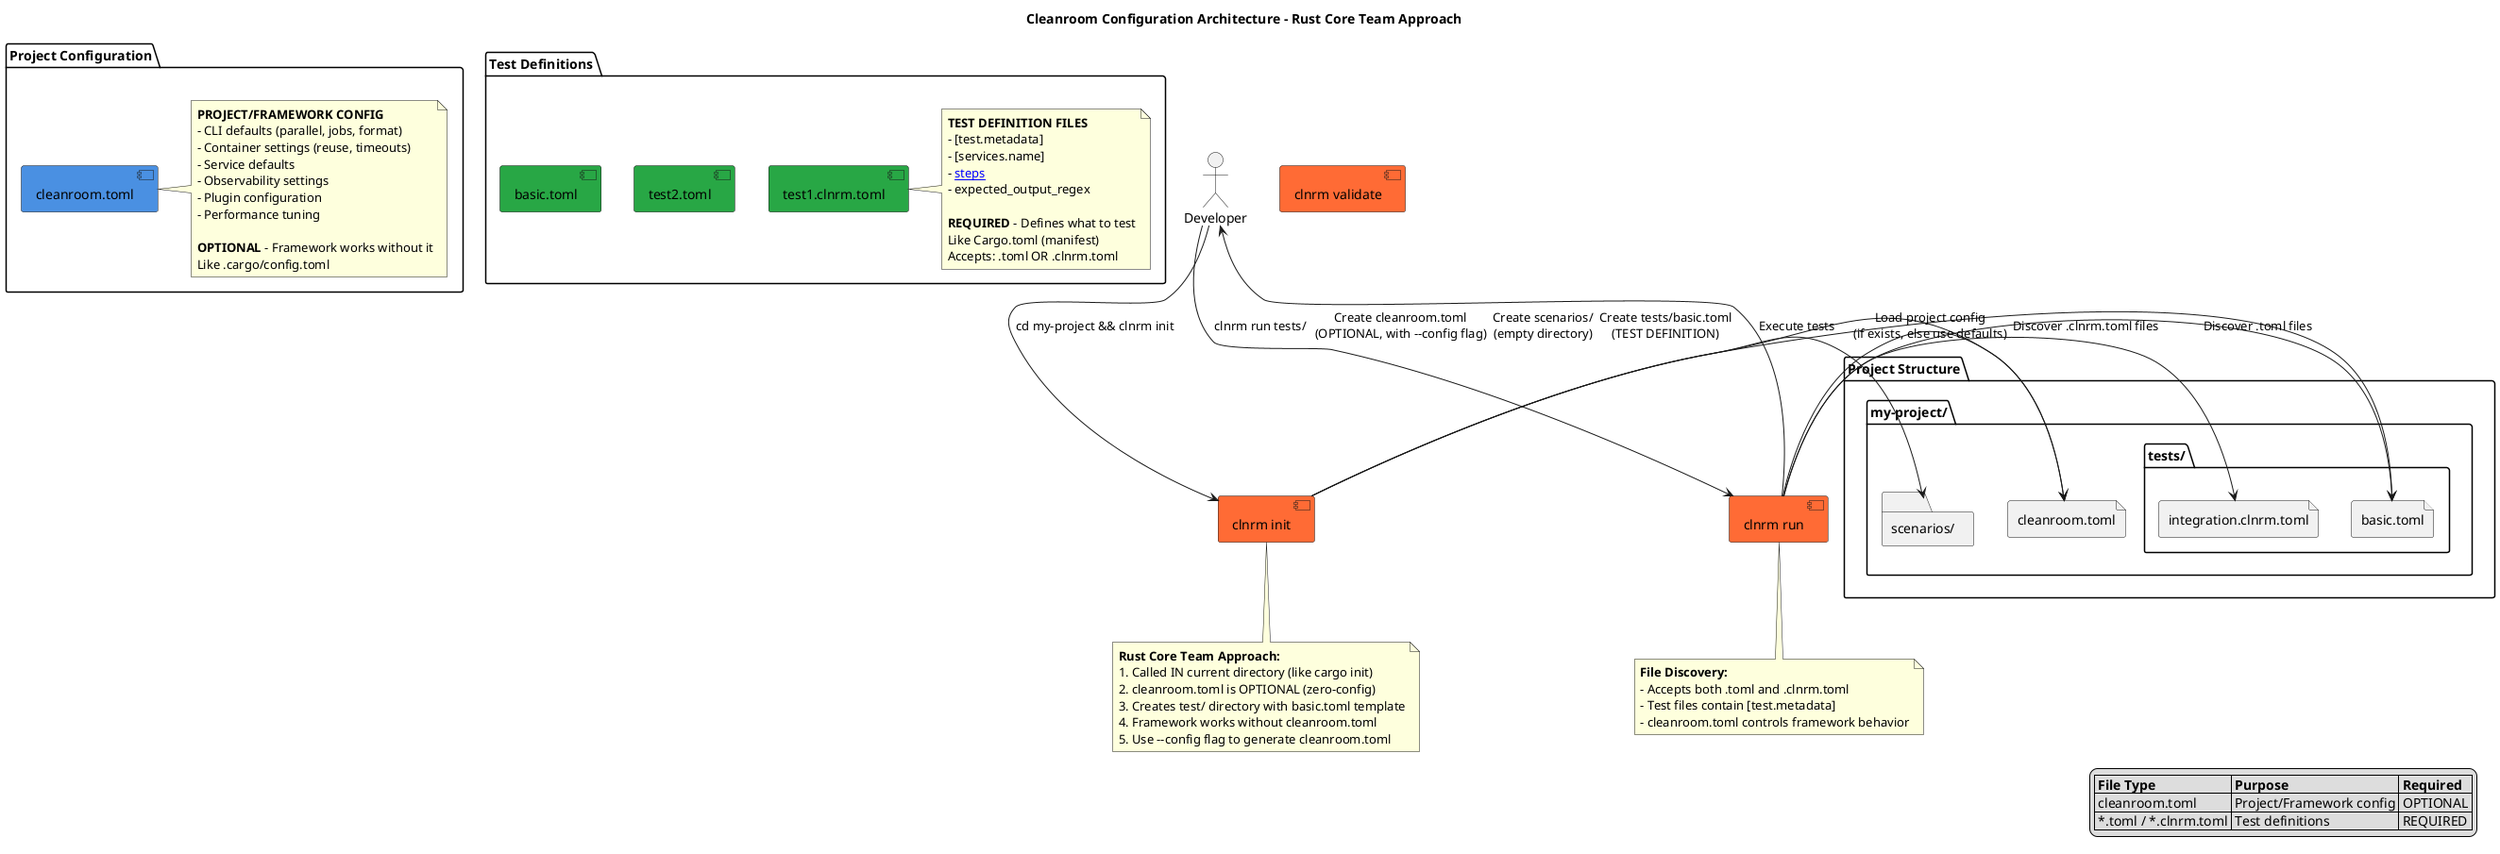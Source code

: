 @startuml Cleanroom Configuration Architecture

!define RUST_COLOR #FF6B35
!define CONFIG_COLOR #4A90E2
!define TEST_COLOR #28A745
!define WARNING_COLOR #FFC107

title Cleanroom Configuration Architecture - Rust Core Team Approach

' Configuration Files
package "Project Configuration" {
    [cleanroom.toml] as ProjectConfig #4A90E2
    note right of ProjectConfig
        **PROJECT/FRAMEWORK CONFIG**
        - CLI defaults (parallel, jobs, format)
        - Container settings (reuse, timeouts)
        - Service defaults
        - Observability settings
        - Plugin configuration
        - Performance tuning
        
        **OPTIONAL** - Framework works without it
        Like .cargo/config.toml
    end note
}

package "Test Definitions" {
    [test1.clnrm.toml] as Test1 #28A745
    [test2.toml] as Test2 #28A745
    [basic.toml] as Test3 #28A745
    
    note right of Test1
        **TEST DEFINITION FILES**
        - [test.metadata]
        - [services.name]
        - [[steps]]
        - expected_output_regex
        
        **REQUIRED** - Defines what to test
        Like Cargo.toml (manifest)
        Accepts: .toml OR .clnrm.toml
    end note
}

' File Structure
package "Project Structure" {
    folder "my-project/" {
        file "cleanroom.toml" as ConfigFile
        folder "tests/" {
            file "basic.toml" as TestFile1
            file "integration.clnrm.toml" as TestFile2
        }
        folder "scenarios/" as ScenariosDir
    }
}

' Commands
actor Developer
component "clnrm init" as InitCmd #FF6B35
component "clnrm run" as RunCmd #FF6B35
component "clnrm validate" as ValidateCmd #FF6B35

' Flow
Developer -> InitCmd: cd my-project && clnrm init
InitCmd -> ConfigFile: Create cleanroom.toml\n(OPTIONAL, with --config flag)
InitCmd -> TestFile1: Create tests/basic.toml\n(TEST DEFINITION)
InitCmd -> ScenariosDir: Create scenarios/\n(empty directory)

Developer -> RunCmd: clnrm run tests/
RunCmd -> ConfigFile: Load project config\n(if exists, else use defaults)
RunCmd -> TestFile1: Discover .toml files
RunCmd -> TestFile2: Discover .clnrm.toml files
RunCmd --> Developer: Execute tests

note bottom of InitCmd
    **Rust Core Team Approach:**
    1. Called IN current directory (like cargo init)
    2. cleanroom.toml is OPTIONAL (zero-config)
    3. Creates test/ directory with basic.toml template
    4. Framework works without cleanroom.toml
    5. Use --config flag to generate cleanroom.toml
end note

note bottom of RunCmd
    **File Discovery:**
    - Accepts both .toml and .clnrm.toml
    - Test files contain [test.metadata]
    - cleanroom.toml controls framework behavior
end note

' Legend
legend right
    |= File Type |= Purpose |= Required |
    | cleanroom.toml | Project/Framework config | OPTIONAL |
    | *.toml / *.clnrm.toml | Test definitions | REQUIRED |
end legend

@enduml
